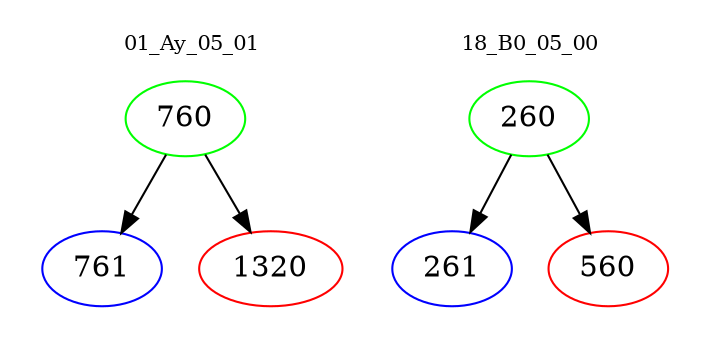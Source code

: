 digraph{
subgraph cluster_0 {
color = white
label = "01_Ay_05_01";
fontsize=10;
T0_760 [label="760", color="green"]
T0_760 -> T0_761 [color="black"]
T0_761 [label="761", color="blue"]
T0_760 -> T0_1320 [color="black"]
T0_1320 [label="1320", color="red"]
}
subgraph cluster_1 {
color = white
label = "18_B0_05_00";
fontsize=10;
T1_260 [label="260", color="green"]
T1_260 -> T1_261 [color="black"]
T1_261 [label="261", color="blue"]
T1_260 -> T1_560 [color="black"]
T1_560 [label="560", color="red"]
}
}
